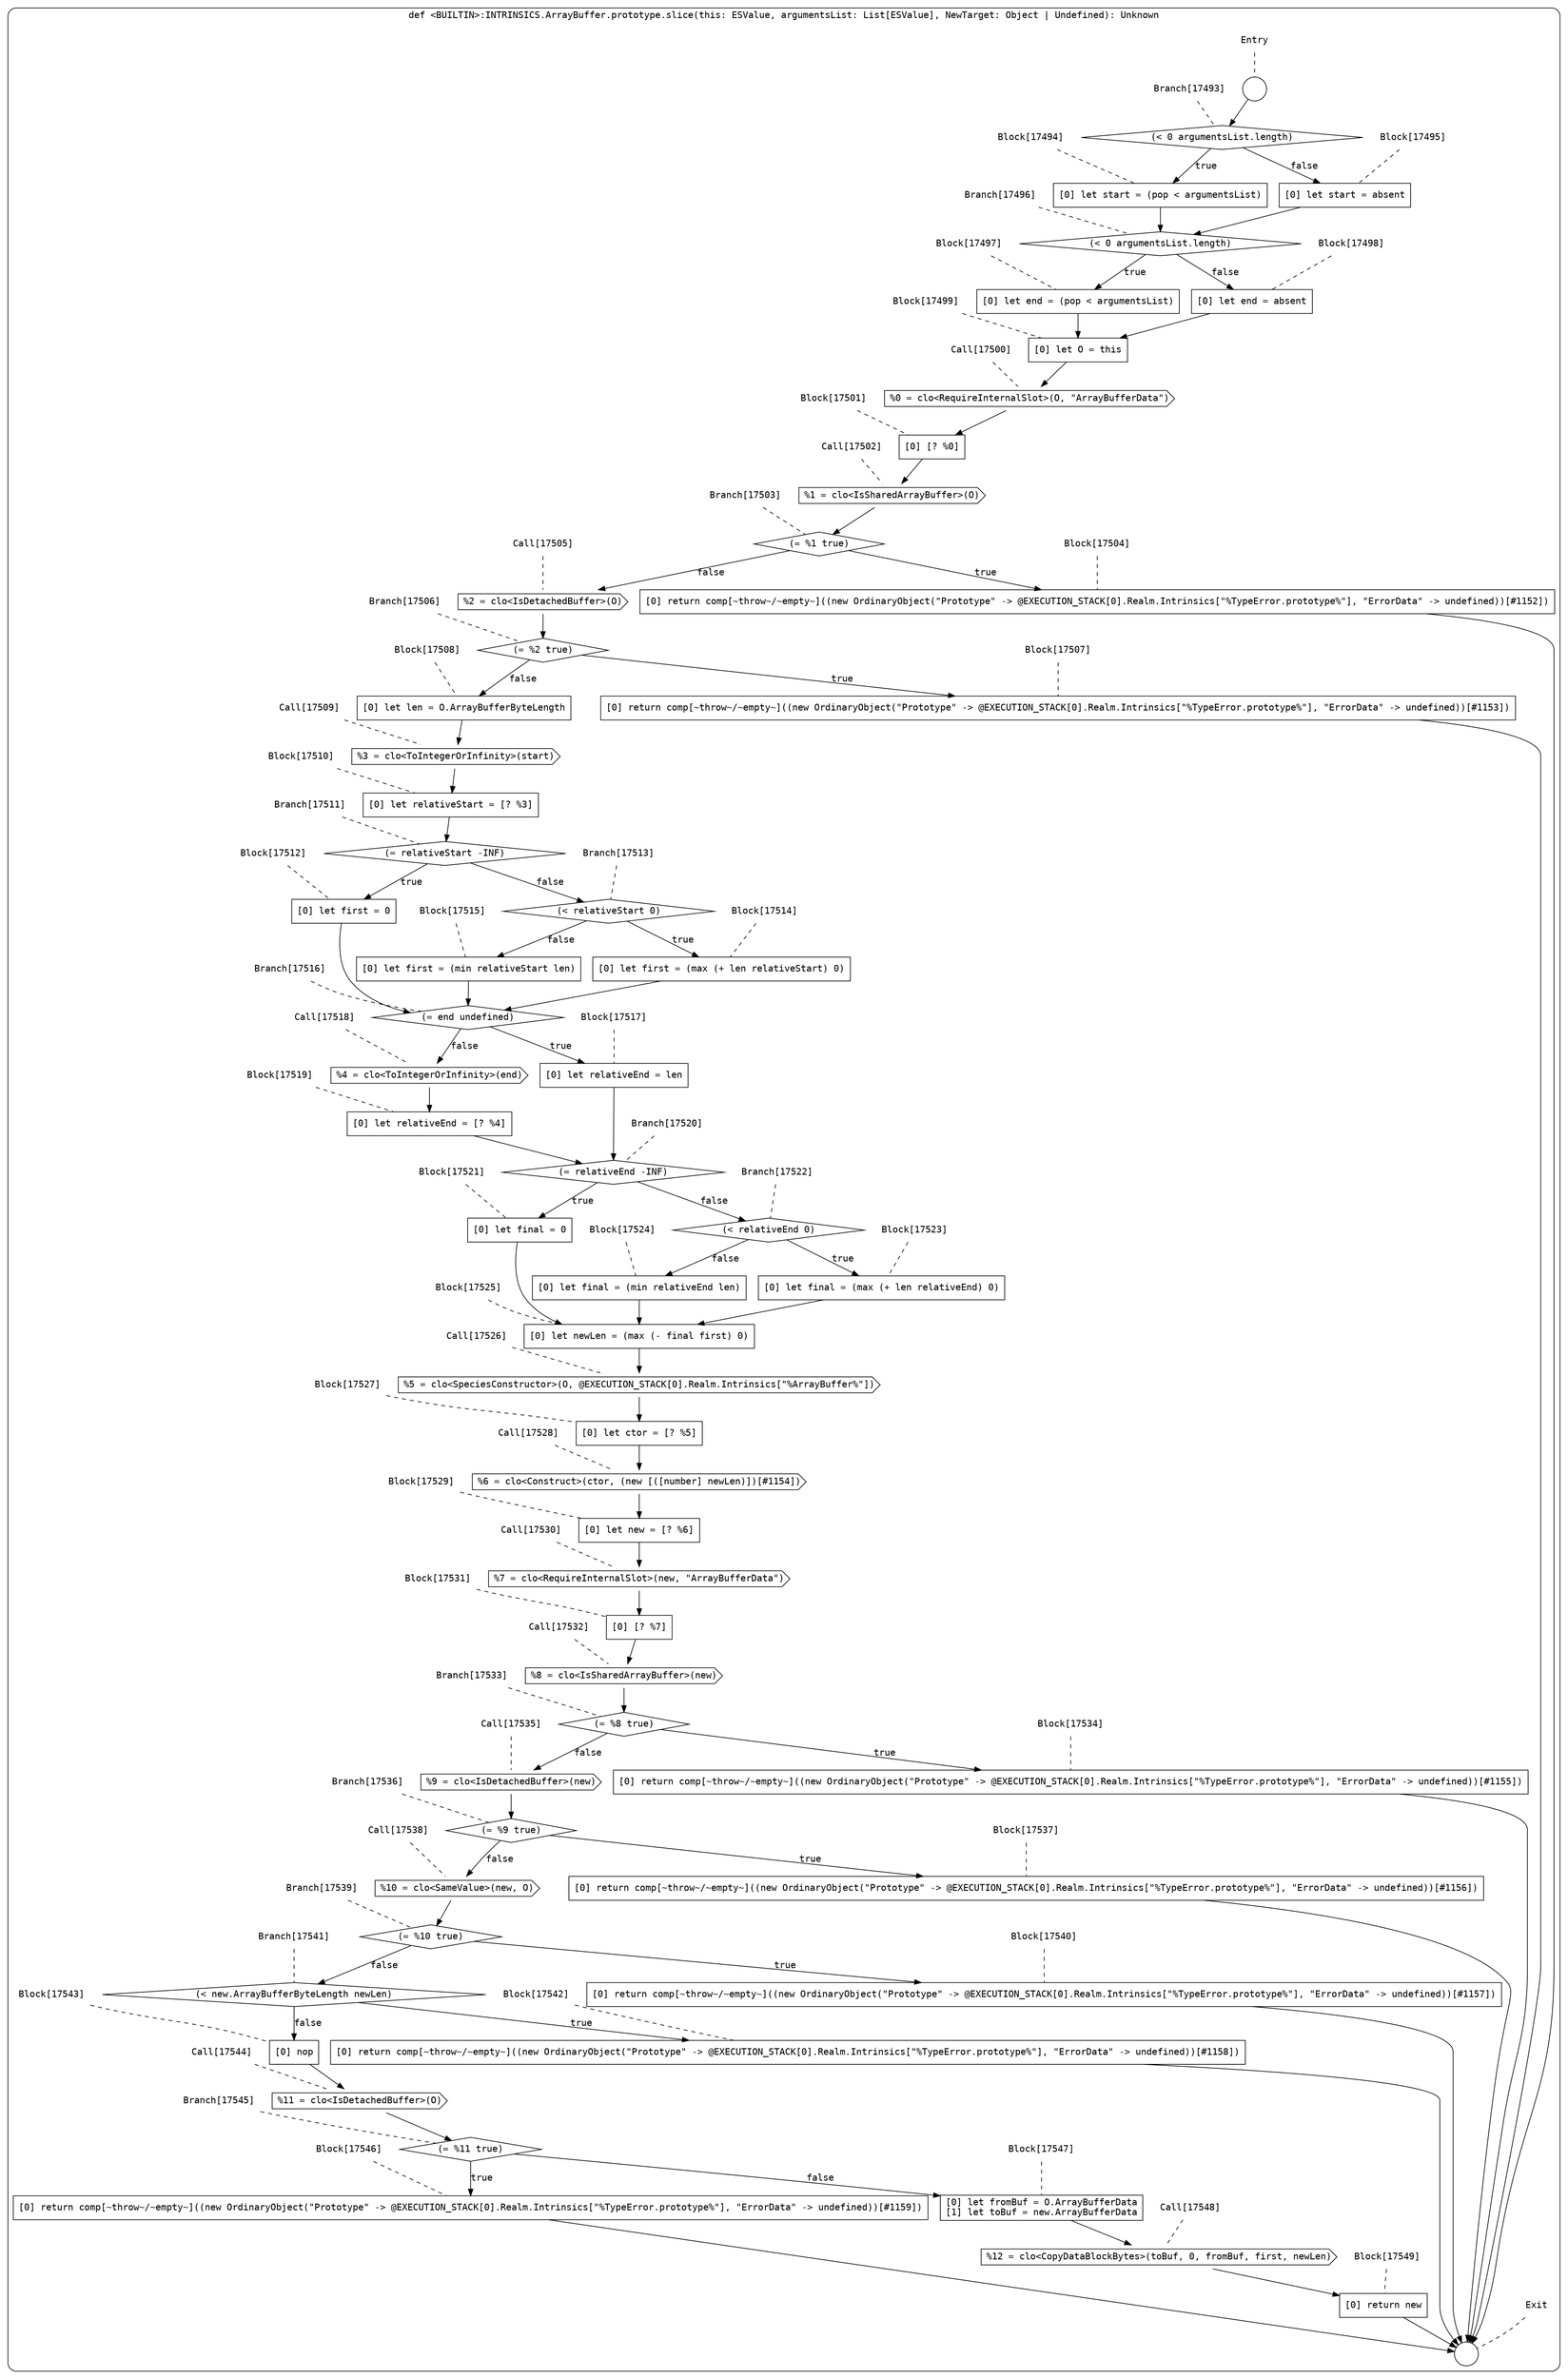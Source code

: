 digraph {
  graph [fontname = "Consolas"]
  node [fontname = "Consolas"]
  edge [fontname = "Consolas"]
  subgraph cluster2487 {
    label = "def <BUILTIN>:INTRINSICS.ArrayBuffer.prototype.slice(this: ESValue, argumentsList: List[ESValue], NewTarget: Object | Undefined): Unknown"
    style = rounded
    cluster2487_entry_name [shape=none, label=<<font color="black">Entry</font>>]
    cluster2487_entry_name -> cluster2487_entry [arrowhead=none, color="black", style=dashed]
    cluster2487_entry [shape=circle label=" " color="black" fillcolor="white" style=filled]
    cluster2487_entry -> node17493 [color="black"]
    cluster2487_exit_name [shape=none, label=<<font color="black">Exit</font>>]
    cluster2487_exit_name -> cluster2487_exit [arrowhead=none, color="black", style=dashed]
    cluster2487_exit [shape=circle label=" " color="black" fillcolor="white" style=filled]
    node17493_name [shape=none, label=<<font color="black">Branch[17493]</font>>]
    node17493_name -> node17493 [arrowhead=none, color="black", style=dashed]
    node17493 [shape=diamond, label=<<font color="black">(&lt; 0 argumentsList.length)</font>> color="black" fillcolor="white", style=filled]
    node17493 -> node17494 [label=<<font color="black">true</font>> color="black"]
    node17493 -> node17495 [label=<<font color="black">false</font>> color="black"]
    node17494_name [shape=none, label=<<font color="black">Block[17494]</font>>]
    node17494_name -> node17494 [arrowhead=none, color="black", style=dashed]
    node17494 [shape=box, label=<<font color="black">[0] let start = (pop &lt; argumentsList)<BR ALIGN="LEFT"/></font>> color="black" fillcolor="white", style=filled]
    node17494 -> node17496 [color="black"]
    node17495_name [shape=none, label=<<font color="black">Block[17495]</font>>]
    node17495_name -> node17495 [arrowhead=none, color="black", style=dashed]
    node17495 [shape=box, label=<<font color="black">[0] let start = absent<BR ALIGN="LEFT"/></font>> color="black" fillcolor="white", style=filled]
    node17495 -> node17496 [color="black"]
    node17496_name [shape=none, label=<<font color="black">Branch[17496]</font>>]
    node17496_name -> node17496 [arrowhead=none, color="black", style=dashed]
    node17496 [shape=diamond, label=<<font color="black">(&lt; 0 argumentsList.length)</font>> color="black" fillcolor="white", style=filled]
    node17496 -> node17497 [label=<<font color="black">true</font>> color="black"]
    node17496 -> node17498 [label=<<font color="black">false</font>> color="black"]
    node17497_name [shape=none, label=<<font color="black">Block[17497]</font>>]
    node17497_name -> node17497 [arrowhead=none, color="black", style=dashed]
    node17497 [shape=box, label=<<font color="black">[0] let end = (pop &lt; argumentsList)<BR ALIGN="LEFT"/></font>> color="black" fillcolor="white", style=filled]
    node17497 -> node17499 [color="black"]
    node17498_name [shape=none, label=<<font color="black">Block[17498]</font>>]
    node17498_name -> node17498 [arrowhead=none, color="black", style=dashed]
    node17498 [shape=box, label=<<font color="black">[0] let end = absent<BR ALIGN="LEFT"/></font>> color="black" fillcolor="white", style=filled]
    node17498 -> node17499 [color="black"]
    node17499_name [shape=none, label=<<font color="black">Block[17499]</font>>]
    node17499_name -> node17499 [arrowhead=none, color="black", style=dashed]
    node17499 [shape=box, label=<<font color="black">[0] let O = this<BR ALIGN="LEFT"/></font>> color="black" fillcolor="white", style=filled]
    node17499 -> node17500 [color="black"]
    node17500_name [shape=none, label=<<font color="black">Call[17500]</font>>]
    node17500_name -> node17500 [arrowhead=none, color="black", style=dashed]
    node17500 [shape=cds, label=<<font color="black">%0 = clo&lt;RequireInternalSlot&gt;(O, &quot;ArrayBufferData&quot;)</font>> color="black" fillcolor="white", style=filled]
    node17500 -> node17501 [color="black"]
    node17501_name [shape=none, label=<<font color="black">Block[17501]</font>>]
    node17501_name -> node17501 [arrowhead=none, color="black", style=dashed]
    node17501 [shape=box, label=<<font color="black">[0] [? %0]<BR ALIGN="LEFT"/></font>> color="black" fillcolor="white", style=filled]
    node17501 -> node17502 [color="black"]
    node17502_name [shape=none, label=<<font color="black">Call[17502]</font>>]
    node17502_name -> node17502 [arrowhead=none, color="black", style=dashed]
    node17502 [shape=cds, label=<<font color="black">%1 = clo&lt;IsSharedArrayBuffer&gt;(O)</font>> color="black" fillcolor="white", style=filled]
    node17502 -> node17503 [color="black"]
    node17503_name [shape=none, label=<<font color="black">Branch[17503]</font>>]
    node17503_name -> node17503 [arrowhead=none, color="black", style=dashed]
    node17503 [shape=diamond, label=<<font color="black">(= %1 true)</font>> color="black" fillcolor="white", style=filled]
    node17503 -> node17504 [label=<<font color="black">true</font>> color="black"]
    node17503 -> node17505 [label=<<font color="black">false</font>> color="black"]
    node17504_name [shape=none, label=<<font color="black">Block[17504]</font>>]
    node17504_name -> node17504 [arrowhead=none, color="black", style=dashed]
    node17504 [shape=box, label=<<font color="black">[0] return comp[~throw~/~empty~]((new OrdinaryObject(&quot;Prototype&quot; -&gt; @EXECUTION_STACK[0].Realm.Intrinsics[&quot;%TypeError.prototype%&quot;], &quot;ErrorData&quot; -&gt; undefined))[#1152])<BR ALIGN="LEFT"/></font>> color="black" fillcolor="white", style=filled]
    node17504 -> cluster2487_exit [color="black"]
    node17505_name [shape=none, label=<<font color="black">Call[17505]</font>>]
    node17505_name -> node17505 [arrowhead=none, color="black", style=dashed]
    node17505 [shape=cds, label=<<font color="black">%2 = clo&lt;IsDetachedBuffer&gt;(O)</font>> color="black" fillcolor="white", style=filled]
    node17505 -> node17506 [color="black"]
    node17506_name [shape=none, label=<<font color="black">Branch[17506]</font>>]
    node17506_name -> node17506 [arrowhead=none, color="black", style=dashed]
    node17506 [shape=diamond, label=<<font color="black">(= %2 true)</font>> color="black" fillcolor="white", style=filled]
    node17506 -> node17507 [label=<<font color="black">true</font>> color="black"]
    node17506 -> node17508 [label=<<font color="black">false</font>> color="black"]
    node17507_name [shape=none, label=<<font color="black">Block[17507]</font>>]
    node17507_name -> node17507 [arrowhead=none, color="black", style=dashed]
    node17507 [shape=box, label=<<font color="black">[0] return comp[~throw~/~empty~]((new OrdinaryObject(&quot;Prototype&quot; -&gt; @EXECUTION_STACK[0].Realm.Intrinsics[&quot;%TypeError.prototype%&quot;], &quot;ErrorData&quot; -&gt; undefined))[#1153])<BR ALIGN="LEFT"/></font>> color="black" fillcolor="white", style=filled]
    node17507 -> cluster2487_exit [color="black"]
    node17508_name [shape=none, label=<<font color="black">Block[17508]</font>>]
    node17508_name -> node17508 [arrowhead=none, color="black", style=dashed]
    node17508 [shape=box, label=<<font color="black">[0] let len = O.ArrayBufferByteLength<BR ALIGN="LEFT"/></font>> color="black" fillcolor="white", style=filled]
    node17508 -> node17509 [color="black"]
    node17509_name [shape=none, label=<<font color="black">Call[17509]</font>>]
    node17509_name -> node17509 [arrowhead=none, color="black", style=dashed]
    node17509 [shape=cds, label=<<font color="black">%3 = clo&lt;ToIntegerOrInfinity&gt;(start)</font>> color="black" fillcolor="white", style=filled]
    node17509 -> node17510 [color="black"]
    node17510_name [shape=none, label=<<font color="black">Block[17510]</font>>]
    node17510_name -> node17510 [arrowhead=none, color="black", style=dashed]
    node17510 [shape=box, label=<<font color="black">[0] let relativeStart = [? %3]<BR ALIGN="LEFT"/></font>> color="black" fillcolor="white", style=filled]
    node17510 -> node17511 [color="black"]
    node17511_name [shape=none, label=<<font color="black">Branch[17511]</font>>]
    node17511_name -> node17511 [arrowhead=none, color="black", style=dashed]
    node17511 [shape=diamond, label=<<font color="black">(= relativeStart -INF)</font>> color="black" fillcolor="white", style=filled]
    node17511 -> node17512 [label=<<font color="black">true</font>> color="black"]
    node17511 -> node17513 [label=<<font color="black">false</font>> color="black"]
    node17512_name [shape=none, label=<<font color="black">Block[17512]</font>>]
    node17512_name -> node17512 [arrowhead=none, color="black", style=dashed]
    node17512 [shape=box, label=<<font color="black">[0] let first = 0<BR ALIGN="LEFT"/></font>> color="black" fillcolor="white", style=filled]
    node17512 -> node17516 [color="black"]
    node17513_name [shape=none, label=<<font color="black">Branch[17513]</font>>]
    node17513_name -> node17513 [arrowhead=none, color="black", style=dashed]
    node17513 [shape=diamond, label=<<font color="black">(&lt; relativeStart 0)</font>> color="black" fillcolor="white", style=filled]
    node17513 -> node17514 [label=<<font color="black">true</font>> color="black"]
    node17513 -> node17515 [label=<<font color="black">false</font>> color="black"]
    node17516_name [shape=none, label=<<font color="black">Branch[17516]</font>>]
    node17516_name -> node17516 [arrowhead=none, color="black", style=dashed]
    node17516 [shape=diamond, label=<<font color="black">(= end undefined)</font>> color="black" fillcolor="white", style=filled]
    node17516 -> node17517 [label=<<font color="black">true</font>> color="black"]
    node17516 -> node17518 [label=<<font color="black">false</font>> color="black"]
    node17514_name [shape=none, label=<<font color="black">Block[17514]</font>>]
    node17514_name -> node17514 [arrowhead=none, color="black", style=dashed]
    node17514 [shape=box, label=<<font color="black">[0] let first = (max (+ len relativeStart) 0)<BR ALIGN="LEFT"/></font>> color="black" fillcolor="white", style=filled]
    node17514 -> node17516 [color="black"]
    node17515_name [shape=none, label=<<font color="black">Block[17515]</font>>]
    node17515_name -> node17515 [arrowhead=none, color="black", style=dashed]
    node17515 [shape=box, label=<<font color="black">[0] let first = (min relativeStart len)<BR ALIGN="LEFT"/></font>> color="black" fillcolor="white", style=filled]
    node17515 -> node17516 [color="black"]
    node17517_name [shape=none, label=<<font color="black">Block[17517]</font>>]
    node17517_name -> node17517 [arrowhead=none, color="black", style=dashed]
    node17517 [shape=box, label=<<font color="black">[0] let relativeEnd = len<BR ALIGN="LEFT"/></font>> color="black" fillcolor="white", style=filled]
    node17517 -> node17520 [color="black"]
    node17518_name [shape=none, label=<<font color="black">Call[17518]</font>>]
    node17518_name -> node17518 [arrowhead=none, color="black", style=dashed]
    node17518 [shape=cds, label=<<font color="black">%4 = clo&lt;ToIntegerOrInfinity&gt;(end)</font>> color="black" fillcolor="white", style=filled]
    node17518 -> node17519 [color="black"]
    node17520_name [shape=none, label=<<font color="black">Branch[17520]</font>>]
    node17520_name -> node17520 [arrowhead=none, color="black", style=dashed]
    node17520 [shape=diamond, label=<<font color="black">(= relativeEnd -INF)</font>> color="black" fillcolor="white", style=filled]
    node17520 -> node17521 [label=<<font color="black">true</font>> color="black"]
    node17520 -> node17522 [label=<<font color="black">false</font>> color="black"]
    node17519_name [shape=none, label=<<font color="black">Block[17519]</font>>]
    node17519_name -> node17519 [arrowhead=none, color="black", style=dashed]
    node17519 [shape=box, label=<<font color="black">[0] let relativeEnd = [? %4]<BR ALIGN="LEFT"/></font>> color="black" fillcolor="white", style=filled]
    node17519 -> node17520 [color="black"]
    node17521_name [shape=none, label=<<font color="black">Block[17521]</font>>]
    node17521_name -> node17521 [arrowhead=none, color="black", style=dashed]
    node17521 [shape=box, label=<<font color="black">[0] let final = 0<BR ALIGN="LEFT"/></font>> color="black" fillcolor="white", style=filled]
    node17521 -> node17525 [color="black"]
    node17522_name [shape=none, label=<<font color="black">Branch[17522]</font>>]
    node17522_name -> node17522 [arrowhead=none, color="black", style=dashed]
    node17522 [shape=diamond, label=<<font color="black">(&lt; relativeEnd 0)</font>> color="black" fillcolor="white", style=filled]
    node17522 -> node17523 [label=<<font color="black">true</font>> color="black"]
    node17522 -> node17524 [label=<<font color="black">false</font>> color="black"]
    node17525_name [shape=none, label=<<font color="black">Block[17525]</font>>]
    node17525_name -> node17525 [arrowhead=none, color="black", style=dashed]
    node17525 [shape=box, label=<<font color="black">[0] let newLen = (max (- final first) 0)<BR ALIGN="LEFT"/></font>> color="black" fillcolor="white", style=filled]
    node17525 -> node17526 [color="black"]
    node17523_name [shape=none, label=<<font color="black">Block[17523]</font>>]
    node17523_name -> node17523 [arrowhead=none, color="black", style=dashed]
    node17523 [shape=box, label=<<font color="black">[0] let final = (max (+ len relativeEnd) 0)<BR ALIGN="LEFT"/></font>> color="black" fillcolor="white", style=filled]
    node17523 -> node17525 [color="black"]
    node17524_name [shape=none, label=<<font color="black">Block[17524]</font>>]
    node17524_name -> node17524 [arrowhead=none, color="black", style=dashed]
    node17524 [shape=box, label=<<font color="black">[0] let final = (min relativeEnd len)<BR ALIGN="LEFT"/></font>> color="black" fillcolor="white", style=filled]
    node17524 -> node17525 [color="black"]
    node17526_name [shape=none, label=<<font color="black">Call[17526]</font>>]
    node17526_name -> node17526 [arrowhead=none, color="black", style=dashed]
    node17526 [shape=cds, label=<<font color="black">%5 = clo&lt;SpeciesConstructor&gt;(O, @EXECUTION_STACK[0].Realm.Intrinsics[&quot;%ArrayBuffer%&quot;])</font>> color="black" fillcolor="white", style=filled]
    node17526 -> node17527 [color="black"]
    node17527_name [shape=none, label=<<font color="black">Block[17527]</font>>]
    node17527_name -> node17527 [arrowhead=none, color="black", style=dashed]
    node17527 [shape=box, label=<<font color="black">[0] let ctor = [? %5]<BR ALIGN="LEFT"/></font>> color="black" fillcolor="white", style=filled]
    node17527 -> node17528 [color="black"]
    node17528_name [shape=none, label=<<font color="black">Call[17528]</font>>]
    node17528_name -> node17528 [arrowhead=none, color="black", style=dashed]
    node17528 [shape=cds, label=<<font color="black">%6 = clo&lt;Construct&gt;(ctor, (new [([number] newLen)])[#1154])</font>> color="black" fillcolor="white", style=filled]
    node17528 -> node17529 [color="black"]
    node17529_name [shape=none, label=<<font color="black">Block[17529]</font>>]
    node17529_name -> node17529 [arrowhead=none, color="black", style=dashed]
    node17529 [shape=box, label=<<font color="black">[0] let new = [? %6]<BR ALIGN="LEFT"/></font>> color="black" fillcolor="white", style=filled]
    node17529 -> node17530 [color="black"]
    node17530_name [shape=none, label=<<font color="black">Call[17530]</font>>]
    node17530_name -> node17530 [arrowhead=none, color="black", style=dashed]
    node17530 [shape=cds, label=<<font color="black">%7 = clo&lt;RequireInternalSlot&gt;(new, &quot;ArrayBufferData&quot;)</font>> color="black" fillcolor="white", style=filled]
    node17530 -> node17531 [color="black"]
    node17531_name [shape=none, label=<<font color="black">Block[17531]</font>>]
    node17531_name -> node17531 [arrowhead=none, color="black", style=dashed]
    node17531 [shape=box, label=<<font color="black">[0] [? %7]<BR ALIGN="LEFT"/></font>> color="black" fillcolor="white", style=filled]
    node17531 -> node17532 [color="black"]
    node17532_name [shape=none, label=<<font color="black">Call[17532]</font>>]
    node17532_name -> node17532 [arrowhead=none, color="black", style=dashed]
    node17532 [shape=cds, label=<<font color="black">%8 = clo&lt;IsSharedArrayBuffer&gt;(new)</font>> color="black" fillcolor="white", style=filled]
    node17532 -> node17533 [color="black"]
    node17533_name [shape=none, label=<<font color="black">Branch[17533]</font>>]
    node17533_name -> node17533 [arrowhead=none, color="black", style=dashed]
    node17533 [shape=diamond, label=<<font color="black">(= %8 true)</font>> color="black" fillcolor="white", style=filled]
    node17533 -> node17534 [label=<<font color="black">true</font>> color="black"]
    node17533 -> node17535 [label=<<font color="black">false</font>> color="black"]
    node17534_name [shape=none, label=<<font color="black">Block[17534]</font>>]
    node17534_name -> node17534 [arrowhead=none, color="black", style=dashed]
    node17534 [shape=box, label=<<font color="black">[0] return comp[~throw~/~empty~]((new OrdinaryObject(&quot;Prototype&quot; -&gt; @EXECUTION_STACK[0].Realm.Intrinsics[&quot;%TypeError.prototype%&quot;], &quot;ErrorData&quot; -&gt; undefined))[#1155])<BR ALIGN="LEFT"/></font>> color="black" fillcolor="white", style=filled]
    node17534 -> cluster2487_exit [color="black"]
    node17535_name [shape=none, label=<<font color="black">Call[17535]</font>>]
    node17535_name -> node17535 [arrowhead=none, color="black", style=dashed]
    node17535 [shape=cds, label=<<font color="black">%9 = clo&lt;IsDetachedBuffer&gt;(new)</font>> color="black" fillcolor="white", style=filled]
    node17535 -> node17536 [color="black"]
    node17536_name [shape=none, label=<<font color="black">Branch[17536]</font>>]
    node17536_name -> node17536 [arrowhead=none, color="black", style=dashed]
    node17536 [shape=diamond, label=<<font color="black">(= %9 true)</font>> color="black" fillcolor="white", style=filled]
    node17536 -> node17537 [label=<<font color="black">true</font>> color="black"]
    node17536 -> node17538 [label=<<font color="black">false</font>> color="black"]
    node17537_name [shape=none, label=<<font color="black">Block[17537]</font>>]
    node17537_name -> node17537 [arrowhead=none, color="black", style=dashed]
    node17537 [shape=box, label=<<font color="black">[0] return comp[~throw~/~empty~]((new OrdinaryObject(&quot;Prototype&quot; -&gt; @EXECUTION_STACK[0].Realm.Intrinsics[&quot;%TypeError.prototype%&quot;], &quot;ErrorData&quot; -&gt; undefined))[#1156])<BR ALIGN="LEFT"/></font>> color="black" fillcolor="white", style=filled]
    node17537 -> cluster2487_exit [color="black"]
    node17538_name [shape=none, label=<<font color="black">Call[17538]</font>>]
    node17538_name -> node17538 [arrowhead=none, color="black", style=dashed]
    node17538 [shape=cds, label=<<font color="black">%10 = clo&lt;SameValue&gt;(new, O)</font>> color="black" fillcolor="white", style=filled]
    node17538 -> node17539 [color="black"]
    node17539_name [shape=none, label=<<font color="black">Branch[17539]</font>>]
    node17539_name -> node17539 [arrowhead=none, color="black", style=dashed]
    node17539 [shape=diamond, label=<<font color="black">(= %10 true)</font>> color="black" fillcolor="white", style=filled]
    node17539 -> node17540 [label=<<font color="black">true</font>> color="black"]
    node17539 -> node17541 [label=<<font color="black">false</font>> color="black"]
    node17540_name [shape=none, label=<<font color="black">Block[17540]</font>>]
    node17540_name -> node17540 [arrowhead=none, color="black", style=dashed]
    node17540 [shape=box, label=<<font color="black">[0] return comp[~throw~/~empty~]((new OrdinaryObject(&quot;Prototype&quot; -&gt; @EXECUTION_STACK[0].Realm.Intrinsics[&quot;%TypeError.prototype%&quot;], &quot;ErrorData&quot; -&gt; undefined))[#1157])<BR ALIGN="LEFT"/></font>> color="black" fillcolor="white", style=filled]
    node17540 -> cluster2487_exit [color="black"]
    node17541_name [shape=none, label=<<font color="black">Branch[17541]</font>>]
    node17541_name -> node17541 [arrowhead=none, color="black", style=dashed]
    node17541 [shape=diamond, label=<<font color="black">(&lt; new.ArrayBufferByteLength newLen)</font>> color="black" fillcolor="white", style=filled]
    node17541 -> node17542 [label=<<font color="black">true</font>> color="black"]
    node17541 -> node17543 [label=<<font color="black">false</font>> color="black"]
    node17542_name [shape=none, label=<<font color="black">Block[17542]</font>>]
    node17542_name -> node17542 [arrowhead=none, color="black", style=dashed]
    node17542 [shape=box, label=<<font color="black">[0] return comp[~throw~/~empty~]((new OrdinaryObject(&quot;Prototype&quot; -&gt; @EXECUTION_STACK[0].Realm.Intrinsics[&quot;%TypeError.prototype%&quot;], &quot;ErrorData&quot; -&gt; undefined))[#1158])<BR ALIGN="LEFT"/></font>> color="black" fillcolor="white", style=filled]
    node17542 -> cluster2487_exit [color="black"]
    node17543_name [shape=none, label=<<font color="black">Block[17543]</font>>]
    node17543_name -> node17543 [arrowhead=none, color="black", style=dashed]
    node17543 [shape=box, label=<<font color="black">[0] nop<BR ALIGN="LEFT"/></font>> color="black" fillcolor="white", style=filled]
    node17543 -> node17544 [color="black"]
    node17544_name [shape=none, label=<<font color="black">Call[17544]</font>>]
    node17544_name -> node17544 [arrowhead=none, color="black", style=dashed]
    node17544 [shape=cds, label=<<font color="black">%11 = clo&lt;IsDetachedBuffer&gt;(O)</font>> color="black" fillcolor="white", style=filled]
    node17544 -> node17545 [color="black"]
    node17545_name [shape=none, label=<<font color="black">Branch[17545]</font>>]
    node17545_name -> node17545 [arrowhead=none, color="black", style=dashed]
    node17545 [shape=diamond, label=<<font color="black">(= %11 true)</font>> color="black" fillcolor="white", style=filled]
    node17545 -> node17546 [label=<<font color="black">true</font>> color="black"]
    node17545 -> node17547 [label=<<font color="black">false</font>> color="black"]
    node17546_name [shape=none, label=<<font color="black">Block[17546]</font>>]
    node17546_name -> node17546 [arrowhead=none, color="black", style=dashed]
    node17546 [shape=box, label=<<font color="black">[0] return comp[~throw~/~empty~]((new OrdinaryObject(&quot;Prototype&quot; -&gt; @EXECUTION_STACK[0].Realm.Intrinsics[&quot;%TypeError.prototype%&quot;], &quot;ErrorData&quot; -&gt; undefined))[#1159])<BR ALIGN="LEFT"/></font>> color="black" fillcolor="white", style=filled]
    node17546 -> cluster2487_exit [color="black"]
    node17547_name [shape=none, label=<<font color="black">Block[17547]</font>>]
    node17547_name -> node17547 [arrowhead=none, color="black", style=dashed]
    node17547 [shape=box, label=<<font color="black">[0] let fromBuf = O.ArrayBufferData<BR ALIGN="LEFT"/>[1] let toBuf = new.ArrayBufferData<BR ALIGN="LEFT"/></font>> color="black" fillcolor="white", style=filled]
    node17547 -> node17548 [color="black"]
    node17548_name [shape=none, label=<<font color="black">Call[17548]</font>>]
    node17548_name -> node17548 [arrowhead=none, color="black", style=dashed]
    node17548 [shape=cds, label=<<font color="black">%12 = clo&lt;CopyDataBlockBytes&gt;(toBuf, 0, fromBuf, first, newLen)</font>> color="black" fillcolor="white", style=filled]
    node17548 -> node17549 [color="black"]
    node17549_name [shape=none, label=<<font color="black">Block[17549]</font>>]
    node17549_name -> node17549 [arrowhead=none, color="black", style=dashed]
    node17549 [shape=box, label=<<font color="black">[0] return new<BR ALIGN="LEFT"/></font>> color="black" fillcolor="white", style=filled]
    node17549 -> cluster2487_exit [color="black"]
  }
}